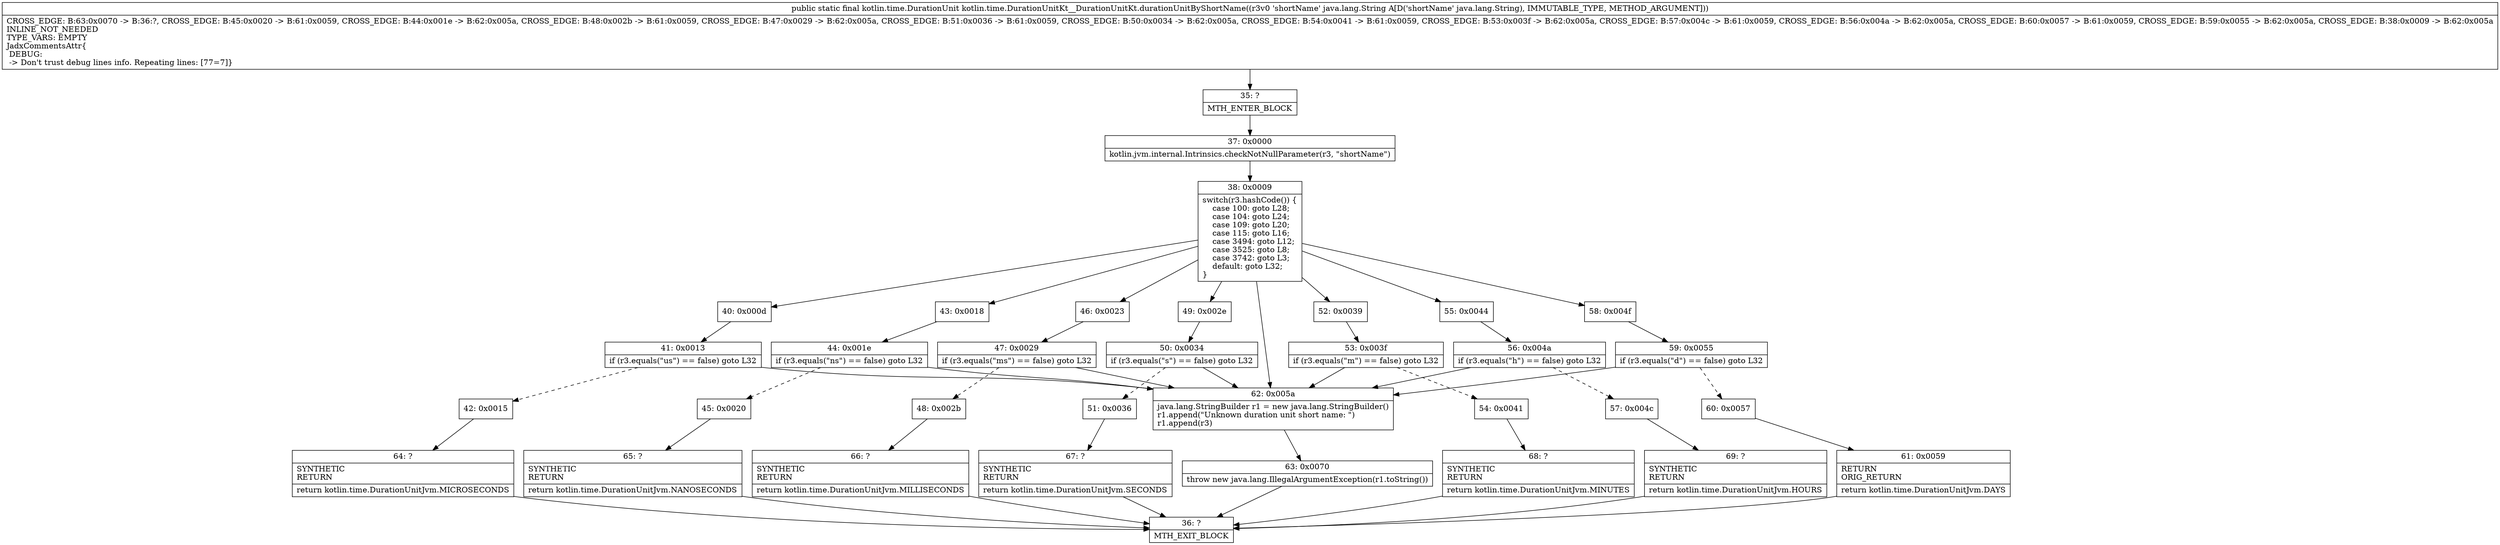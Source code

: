 digraph "CFG forkotlin.time.DurationUnitKt__DurationUnitKt.durationUnitByShortName(Ljava\/lang\/String;)Lkotlin\/time\/DurationUnit;" {
Node_35 [shape=record,label="{35\:\ ?|MTH_ENTER_BLOCK\l}"];
Node_37 [shape=record,label="{37\:\ 0x0000|kotlin.jvm.internal.Intrinsics.checkNotNullParameter(r3, \"shortName\")\l}"];
Node_38 [shape=record,label="{38\:\ 0x0009|switch(r3.hashCode()) \{\l    case 100: goto L28;\l    case 104: goto L24;\l    case 109: goto L20;\l    case 115: goto L16;\l    case 3494: goto L12;\l    case 3525: goto L8;\l    case 3742: goto L3;\l    default: goto L32;\l\}\l}"];
Node_40 [shape=record,label="{40\:\ 0x000d}"];
Node_41 [shape=record,label="{41\:\ 0x0013|if (r3.equals(\"us\") == false) goto L32\l}"];
Node_42 [shape=record,label="{42\:\ 0x0015}"];
Node_64 [shape=record,label="{64\:\ ?|SYNTHETIC\lRETURN\l|return kotlin.time.DurationUnitJvm.MICROSECONDS\l}"];
Node_36 [shape=record,label="{36\:\ ?|MTH_EXIT_BLOCK\l}"];
Node_43 [shape=record,label="{43\:\ 0x0018}"];
Node_44 [shape=record,label="{44\:\ 0x001e|if (r3.equals(\"ns\") == false) goto L32\l}"];
Node_45 [shape=record,label="{45\:\ 0x0020}"];
Node_65 [shape=record,label="{65\:\ ?|SYNTHETIC\lRETURN\l|return kotlin.time.DurationUnitJvm.NANOSECONDS\l}"];
Node_46 [shape=record,label="{46\:\ 0x0023}"];
Node_47 [shape=record,label="{47\:\ 0x0029|if (r3.equals(\"ms\") == false) goto L32\l}"];
Node_48 [shape=record,label="{48\:\ 0x002b}"];
Node_66 [shape=record,label="{66\:\ ?|SYNTHETIC\lRETURN\l|return kotlin.time.DurationUnitJvm.MILLISECONDS\l}"];
Node_49 [shape=record,label="{49\:\ 0x002e}"];
Node_50 [shape=record,label="{50\:\ 0x0034|if (r3.equals(\"s\") == false) goto L32\l}"];
Node_51 [shape=record,label="{51\:\ 0x0036}"];
Node_67 [shape=record,label="{67\:\ ?|SYNTHETIC\lRETURN\l|return kotlin.time.DurationUnitJvm.SECONDS\l}"];
Node_52 [shape=record,label="{52\:\ 0x0039}"];
Node_53 [shape=record,label="{53\:\ 0x003f|if (r3.equals(\"m\") == false) goto L32\l}"];
Node_54 [shape=record,label="{54\:\ 0x0041}"];
Node_68 [shape=record,label="{68\:\ ?|SYNTHETIC\lRETURN\l|return kotlin.time.DurationUnitJvm.MINUTES\l}"];
Node_55 [shape=record,label="{55\:\ 0x0044}"];
Node_56 [shape=record,label="{56\:\ 0x004a|if (r3.equals(\"h\") == false) goto L32\l}"];
Node_57 [shape=record,label="{57\:\ 0x004c}"];
Node_69 [shape=record,label="{69\:\ ?|SYNTHETIC\lRETURN\l|return kotlin.time.DurationUnitJvm.HOURS\l}"];
Node_58 [shape=record,label="{58\:\ 0x004f}"];
Node_59 [shape=record,label="{59\:\ 0x0055|if (r3.equals(\"d\") == false) goto L32\l}"];
Node_60 [shape=record,label="{60\:\ 0x0057}"];
Node_61 [shape=record,label="{61\:\ 0x0059|RETURN\lORIG_RETURN\l|return kotlin.time.DurationUnitJvm.DAYS\l}"];
Node_62 [shape=record,label="{62\:\ 0x005a|java.lang.StringBuilder r1 = new java.lang.StringBuilder()\lr1.append(\"Unknown duration unit short name: \")\lr1.append(r3)\l}"];
Node_63 [shape=record,label="{63\:\ 0x0070|throw new java.lang.IllegalArgumentException(r1.toString())\l}"];
MethodNode[shape=record,label="{public static final kotlin.time.DurationUnit kotlin.time.DurationUnitKt__DurationUnitKt.durationUnitByShortName((r3v0 'shortName' java.lang.String A[D('shortName' java.lang.String), IMMUTABLE_TYPE, METHOD_ARGUMENT]))  | CROSS_EDGE: B:63:0x0070 \-\> B:36:?, CROSS_EDGE: B:45:0x0020 \-\> B:61:0x0059, CROSS_EDGE: B:44:0x001e \-\> B:62:0x005a, CROSS_EDGE: B:48:0x002b \-\> B:61:0x0059, CROSS_EDGE: B:47:0x0029 \-\> B:62:0x005a, CROSS_EDGE: B:51:0x0036 \-\> B:61:0x0059, CROSS_EDGE: B:50:0x0034 \-\> B:62:0x005a, CROSS_EDGE: B:54:0x0041 \-\> B:61:0x0059, CROSS_EDGE: B:53:0x003f \-\> B:62:0x005a, CROSS_EDGE: B:57:0x004c \-\> B:61:0x0059, CROSS_EDGE: B:56:0x004a \-\> B:62:0x005a, CROSS_EDGE: B:60:0x0057 \-\> B:61:0x0059, CROSS_EDGE: B:59:0x0055 \-\> B:62:0x005a, CROSS_EDGE: B:38:0x0009 \-\> B:62:0x005a\lINLINE_NOT_NEEDED\lTYPE_VARS: EMPTY\lJadxCommentsAttr\{\l DEBUG: \l \-\> Don't trust debug lines info. Repeating lines: [77=7]\}\l}"];
MethodNode -> Node_35;Node_35 -> Node_37;
Node_37 -> Node_38;
Node_38 -> Node_40;
Node_38 -> Node_43;
Node_38 -> Node_46;
Node_38 -> Node_49;
Node_38 -> Node_52;
Node_38 -> Node_55;
Node_38 -> Node_58;
Node_38 -> Node_62;
Node_40 -> Node_41;
Node_41 -> Node_42[style=dashed];
Node_41 -> Node_62;
Node_42 -> Node_64;
Node_64 -> Node_36;
Node_43 -> Node_44;
Node_44 -> Node_45[style=dashed];
Node_44 -> Node_62;
Node_45 -> Node_65;
Node_65 -> Node_36;
Node_46 -> Node_47;
Node_47 -> Node_48[style=dashed];
Node_47 -> Node_62;
Node_48 -> Node_66;
Node_66 -> Node_36;
Node_49 -> Node_50;
Node_50 -> Node_51[style=dashed];
Node_50 -> Node_62;
Node_51 -> Node_67;
Node_67 -> Node_36;
Node_52 -> Node_53;
Node_53 -> Node_54[style=dashed];
Node_53 -> Node_62;
Node_54 -> Node_68;
Node_68 -> Node_36;
Node_55 -> Node_56;
Node_56 -> Node_57[style=dashed];
Node_56 -> Node_62;
Node_57 -> Node_69;
Node_69 -> Node_36;
Node_58 -> Node_59;
Node_59 -> Node_60[style=dashed];
Node_59 -> Node_62;
Node_60 -> Node_61;
Node_61 -> Node_36;
Node_62 -> Node_63;
Node_63 -> Node_36;
}

